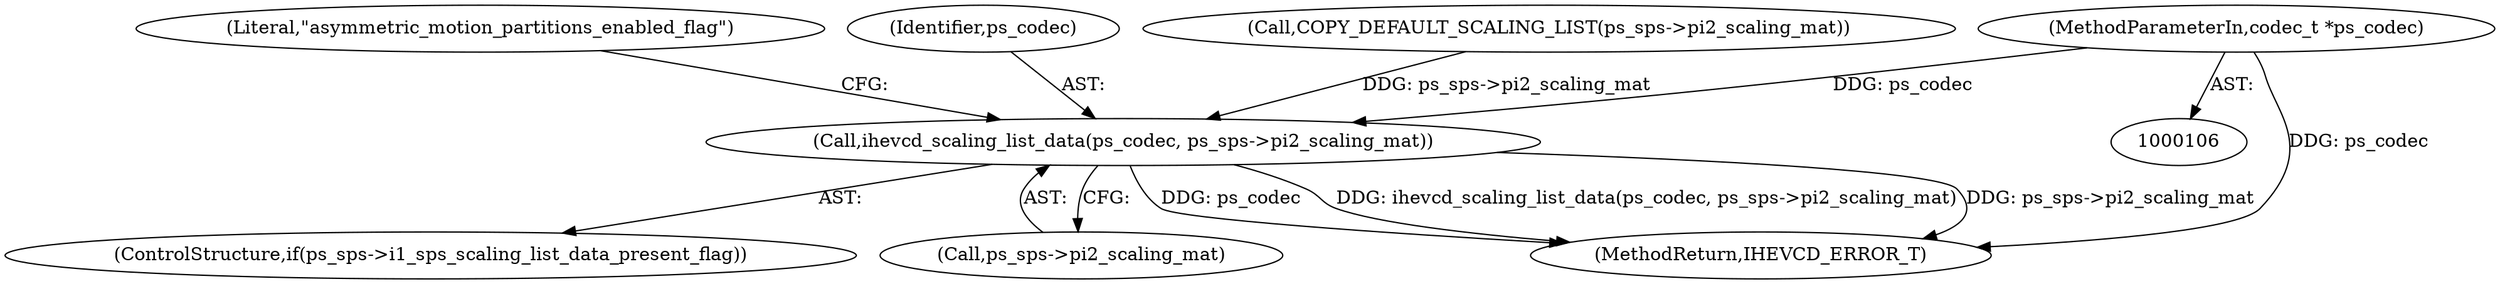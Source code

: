 digraph "0_Android_45c97f878bee15cd97262fe7f57ecea71990fed7@pointer" {
"1000107" [label="(MethodParameterIn,codec_t *ps_codec)"];
"1000742" [label="(Call,ihevcd_scaling_list_data(ps_codec, ps_sps->pi2_scaling_mat))"];
"1000744" [label="(Call,ps_sps->pi2_scaling_mat)"];
"1000754" [label="(Literal,\"asymmetric_motion_partitions_enabled_flag\")"];
"1000738" [label="(ControlStructure,if(ps_sps->i1_sps_scaling_list_data_present_flag))"];
"1000743" [label="(Identifier,ps_codec)"];
"1001319" [label="(MethodReturn,IHEVCD_ERROR_T)"];
"1000724" [label="(Call,COPY_DEFAULT_SCALING_LIST(ps_sps->pi2_scaling_mat))"];
"1000742" [label="(Call,ihevcd_scaling_list_data(ps_codec, ps_sps->pi2_scaling_mat))"];
"1000107" [label="(MethodParameterIn,codec_t *ps_codec)"];
"1000107" -> "1000106"  [label="AST: "];
"1000107" -> "1001319"  [label="DDG: ps_codec"];
"1000107" -> "1000742"  [label="DDG: ps_codec"];
"1000742" -> "1000738"  [label="AST: "];
"1000742" -> "1000744"  [label="CFG: "];
"1000743" -> "1000742"  [label="AST: "];
"1000744" -> "1000742"  [label="AST: "];
"1000754" -> "1000742"  [label="CFG: "];
"1000742" -> "1001319"  [label="DDG: ihevcd_scaling_list_data(ps_codec, ps_sps->pi2_scaling_mat)"];
"1000742" -> "1001319"  [label="DDG: ps_sps->pi2_scaling_mat"];
"1000742" -> "1001319"  [label="DDG: ps_codec"];
"1000724" -> "1000742"  [label="DDG: ps_sps->pi2_scaling_mat"];
}
